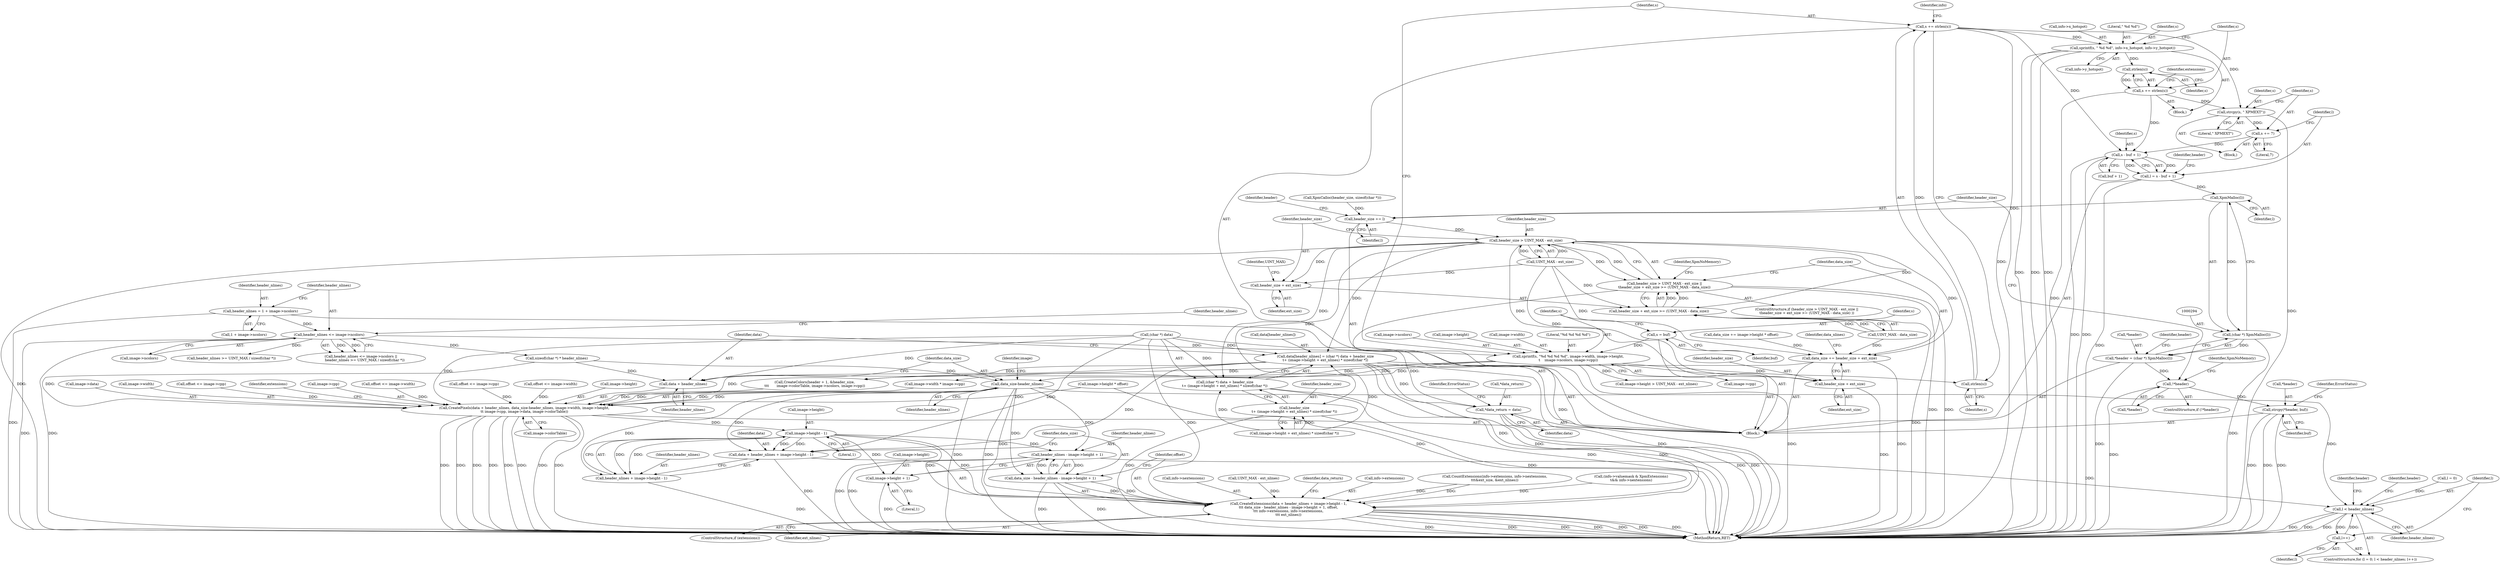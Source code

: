 digraph "0_libXpm_d1167418f0fd02a27f617ec5afd6db053afbe185@API" {
"1000272" [label="(Call,strlen(s))"];
"1000261" [label="(Call,sprintf(s, \" %d %d\", info->x_hotspot, info->y_hotspot))"];
"1000248" [label="(Call,s += strlen(s))"];
"1000250" [label="(Call,strlen(s))"];
"1000233" [label="(Call,sprintf(s, \"%d %d %d %d\", image->width, image->height,\n\t    image->ncolors, image->cpp))"];
"1000230" [label="(Call,s = buf)"];
"1000189" [label="(Call,header_nlines <= image->ncolors)"];
"1000180" [label="(Call,header_nlines = 1 + image->ncolors)"];
"1000270" [label="(Call,s += strlen(s))"];
"1000277" [label="(Call,strcpy(s, \" XPMEXT\"))"];
"1000280" [label="(Call,s += 7)"];
"1000285" [label="(Call,s - buf + 1)"];
"1000283" [label="(Call,l = s - buf + 1)"];
"1000295" [label="(Call,XpmMalloc(l))"];
"1000293" [label="(Call,(char *) XpmMalloc(l))"];
"1000290" [label="(Call,*header = (char *) XpmMalloc(l))"];
"1000298" [label="(Call,!*header)"];
"1000306" [label="(Call,strcpy(*header, buf))"];
"1000303" [label="(Call,header_size += l)"];
"1000421" [label="(Call,header_size > UINT_MAX - ext_size)"];
"1000420" [label="(Call,header_size > UINT_MAX - ext_size ||\n\theader_size + ext_size >= (UINT_MAX - data_size))"];
"1000426" [label="(Call,header_size + ext_size >= (UINT_MAX - data_size))"];
"1000427" [label="(Call,header_size + ext_size)"];
"1000435" [label="(Call,data_size += header_size + ext_size)"];
"1000530" [label="(Call,data_size-header_nlines)"];
"1000526" [label="(Call,CreatePixels(data + header_nlines, data_size-header_nlines, image->width, image->height,\n\t\t image->cpp, image->data, image->colorTable))"];
"1000555" [label="(Call,image->height - 1)"];
"1000550" [label="(Call,CreateExtensions(data + header_nlines + image->height - 1,\n\t\t\t data_size - header_nlines - image->height + 1, offset,\n\t\t\t info->extensions, info->nextensions,\n\t\t\t ext_nlines))"];
"1000551" [label="(Call,data + header_nlines + image->height - 1)"];
"1000553" [label="(Call,header_nlines + image->height - 1)"];
"1000562" [label="(Call,header_nlines - image->height + 1)"];
"1000560" [label="(Call,data_size - header_nlines - image->height + 1)"];
"1000592" [label="(Call,l < header_nlines)"];
"1000595" [label="(Call,l++)"];
"1000564" [label="(Call,image->height + 1)"];
"1000437" [label="(Call,header_size + ext_size)"];
"1000508" [label="(Call,data[header_nlines] = (char *) data + header_size\n\t+ (image->height + ext_nlines) * sizeof(char *))"];
"1000527" [label="(Call,data + header_nlines)"];
"1000577" [label="(Call,*data_return = data)"];
"1000512" [label="(Call,(char *) data + header_size\n\t+ (image->height + ext_nlines) * sizeof(char *))"];
"1000516" [label="(Call,header_size\n\t+ (image->height + ext_nlines) * sizeof(char *))"];
"1000422" [label="(Identifier,header_size)"];
"1000351" [label="(Call,offset <= image->cpp)"];
"1000419" [label="(ControlStructure,if (header_size > UINT_MAX - ext_size ||\n\theader_size + ext_size >= (UINT_MAX - data_size) ))"];
"1000307" [label="(Call,*header)"];
"1000588" [label="(ControlStructure,for (l = 0; l < header_nlines; l++))"];
"1000577" [label="(Call,*data_return = data)"];
"1000287" [label="(Call,buf + 1)"];
"1000295" [label="(Call,XpmMalloc(l))"];
"1000277" [label="(Call,strcpy(s, \" XPMEXT\"))"];
"1000606" [label="(Identifier,header)"];
"1000550" [label="(Call,CreateExtensions(data + header_nlines + image->height - 1,\n\t\t\t data_size - header_nlines - image->height + 1, offset,\n\t\t\t info->extensions, info->nextensions,\n\t\t\t ext_nlines))"];
"1000518" [label="(Call,(image->height + ext_nlines) * sizeof(char *))"];
"1000233" [label="(Call,sprintf(s, \"%d %d %d %d\", image->width, image->height,\n\t    image->ncolors, image->cpp))"];
"1000254" [label="(Identifier,info)"];
"1000302" [label="(Identifier,XpmNoMemory)"];
"1000564" [label="(Call,image->height + 1)"];
"1000532" [label="(Identifier,header_nlines)"];
"1000300" [label="(Identifier,header)"];
"1000194" [label="(Call,header_nlines >= UINT_MAX / sizeof(char *))"];
"1000551" [label="(Call,data + header_nlines + image->height - 1)"];
"1000296" [label="(Identifier,l)"];
"1000431" [label="(Identifier,UINT_MAX)"];
"1000242" [label="(Call,image->ncolors)"];
"1000272" [label="(Call,strlen(s))"];
"1000262" [label="(Identifier,s)"];
"1000528" [label="(Identifier,data)"];
"1000531" [label="(Identifier,data_size)"];
"1000336" [label="(Call,image->width * image->cpp)"];
"1000260" [label="(Block,)"];
"1000297" [label="(ControlStructure,if (!*header))"];
"1000561" [label="(Identifier,data_size)"];
"1000188" [label="(Call,header_nlines <= image->ncolors ||\n       header_nlines >= UINT_MAX / sizeof(char *))"];
"1000221" [label="(Call,XpmCalloc(header_size, sizeof(char *)))"];
"1000267" [label="(Call,info->y_hotspot)"];
"1000517" [label="(Identifier,header_size)"];
"1000545" [label="(Call,image->colorTable)"];
"1000434" [label="(Identifier,XpmNoMemory)"];
"1000346" [label="(Call,offset <= image->width)"];
"1000568" [label="(Literal,1)"];
"1000527" [label="(Call,data + header_nlines)"];
"1000556" [label="(Call,image->height)"];
"1000427" [label="(Call,header_size + ext_size)"];
"1000117" [label="(Block,)"];
"1000251" [label="(Identifier,s)"];
"1000281" [label="(Identifier,s)"];
"1000181" [label="(Identifier,header_nlines)"];
"1000573" [label="(Call,info->nextensions)"];
"1000508" [label="(Call,data[header_nlines] = (char *) data + header_size\n\t+ (image->height + ext_nlines) * sizeof(char *))"];
"1000248" [label="(Call,s += strlen(s))"];
"1000204" [label="(Call,sizeof(char *) * header_nlines)"];
"1000234" [label="(Identifier,s)"];
"1000372" [label="(Call,image->height > UINT_MAX - ext_nlines)"];
"1000261" [label="(Call,sprintf(s, \" %d %d\", info->x_hotspot, info->y_hotspot))"];
"1000596" [label="(Identifier,l)"];
"1000592" [label="(Call,l < header_nlines)"];
"1000589" [label="(Call,l = 0)"];
"1000273" [label="(Identifier,s)"];
"1000435" [label="(Call,data_size += header_size + ext_size)"];
"1000516" [label="(Call,header_size\n\t+ (image->height + ext_nlines) * sizeof(char *))"];
"1000536" [label="(Call,image->height)"];
"1000414" [label="(Call,image->height * offset)"];
"1000306" [label="(Call,strcpy(*header, buf))"];
"1000555" [label="(Call,image->height - 1)"];
"1000609" [label="(MethodReturn,RET)"];
"1000513" [label="(Call,(char *) data)"];
"1000552" [label="(Identifier,data)"];
"1000563" [label="(Identifier,header_nlines)"];
"1000311" [label="(Identifier,ErrorStatus)"];
"1000304" [label="(Identifier,header_size)"];
"1000548" [label="(ControlStructure,if (extensions))"];
"1000292" [label="(Identifier,header)"];
"1000529" [label="(Identifier,header_nlines)"];
"1000578" [label="(Call,*data_return)"];
"1000270" [label="(Call,s += strlen(s))"];
"1000275" [label="(Identifier,extensions)"];
"1000284" [label="(Identifier,l)"];
"1000526" [label="(Call,CreatePixels(data + header_nlines, data_size-header_nlines, image->width, image->height,\n\t\t image->cpp, image->data, image->colorTable))"];
"1000286" [label="(Identifier,s)"];
"1000437" [label="(Call,header_size + ext_size)"];
"1000299" [label="(Call,*header)"];
"1000376" [label="(Call,UINT_MAX - ext_nlines)"];
"1000428" [label="(Identifier,header_size)"];
"1000236" [label="(Call,image->width)"];
"1000280" [label="(Call,s += 7)"];
"1000235" [label="(Literal,\"%d %d %d %d\")"];
"1000290" [label="(Call,*header = (char *) XpmMalloc(l))"];
"1000559" [label="(Literal,1)"];
"1000423" [label="(Call,UINT_MAX - ext_size)"];
"1000309" [label="(Identifier,buf)"];
"1000594" [label="(Identifier,header_nlines)"];
"1000436" [label="(Identifier,data_size)"];
"1000554" [label="(Identifier,header_nlines)"];
"1000283" [label="(Call,l = s - buf + 1)"];
"1000580" [label="(Identifier,data)"];
"1000421" [label="(Call,header_size > UINT_MAX - ext_size)"];
"1000305" [label="(Identifier,l)"];
"1000430" [label="(Call,UINT_MAX - data_size)"];
"1000303" [label="(Call,header_size += l)"];
"1000509" [label="(Call,data[header_nlines])"];
"1000542" [label="(Call,image->data)"];
"1000412" [label="(Call,data_size += image->height * offset)"];
"1000195" [label="(Identifier,header_nlines)"];
"1000231" [label="(Identifier,s)"];
"1000438" [label="(Identifier,header_size)"];
"1000512" [label="(Call,(char *) data + header_size\n\t+ (image->height + ext_nlines) * sizeof(char *))"];
"1000182" [label="(Call,1 + image->ncolors)"];
"1000595" [label="(Call,l++)"];
"1000553" [label="(Call,header_nlines + image->height - 1)"];
"1000245" [label="(Call,image->cpp)"];
"1000533" [label="(Call,image->width)"];
"1000579" [label="(Identifier,data_return)"];
"1000249" [label="(Identifier,s)"];
"1000429" [label="(Identifier,ext_size)"];
"1000363" [label="(Call,offset <= image->cpp)"];
"1000562" [label="(Call,header_nlines - image->height + 1)"];
"1000278" [label="(Identifier,s)"];
"1000549" [label="(Identifier,extensions)"];
"1000279" [label="(Literal,\" XPMEXT\")"];
"1000298" [label="(Call,!*header)"];
"1000271" [label="(Identifier,s)"];
"1000593" [label="(Identifier,l)"];
"1000439" [label="(Identifier,ext_size)"];
"1000530" [label="(Call,data_size-header_nlines)"];
"1000285" [label="(Call,s - buf + 1)"];
"1000312" [label="(Call,CreateColors(header + 1, &header_size,\n\t\t\t       image->colorTable, image->ncolors, image->cpp))"];
"1000539" [label="(Call,image->cpp)"];
"1000570" [label="(Call,info->extensions)"];
"1000250" [label="(Call,strlen(s))"];
"1000308" [label="(Identifier,header)"];
"1000167" [label="(Call,CountExtensions(info->extensions, info->nextensions,\n\t\t\t&ext_size, &ext_nlines))"];
"1000291" [label="(Call,*header)"];
"1000599" [label="(Identifier,header)"];
"1000180" [label="(Call,header_nlines = 1 + image->ncolors)"];
"1000189" [label="(Call,header_nlines <= image->ncolors)"];
"1000276" [label="(Block,)"];
"1000232" [label="(Identifier,buf)"];
"1000576" [label="(Identifier,ext_nlines)"];
"1000282" [label="(Literal,7)"];
"1000441" [label="(Identifier,data_nlines)"];
"1000358" [label="(Call,offset <= image->width)"];
"1000264" [label="(Call,info->x_hotspot)"];
"1000190" [label="(Identifier,header_nlines)"];
"1000191" [label="(Call,image->ncolors)"];
"1000534" [label="(Identifier,image)"];
"1000560" [label="(Call,data_size - header_nlines - image->height + 1)"];
"1000565" [label="(Call,image->height)"];
"1000293" [label="(Call,(char *) XpmMalloc(l))"];
"1000155" [label="(Call,(info->valuemask & XpmExtensions)\n\t&& info->nextensions)"];
"1000263" [label="(Literal,\" %d %d\")"];
"1000426" [label="(Call,header_size + ext_size >= (UINT_MAX - data_size))"];
"1000230" [label="(Call,s = buf)"];
"1000420" [label="(Call,header_size > UINT_MAX - ext_size ||\n\theader_size + ext_size >= (UINT_MAX - data_size))"];
"1000239" [label="(Call,image->height)"];
"1000582" [label="(Identifier,ErrorStatus)"];
"1000569" [label="(Identifier,offset)"];
"1000272" -> "1000270"  [label="AST: "];
"1000272" -> "1000273"  [label="CFG: "];
"1000273" -> "1000272"  [label="AST: "];
"1000270" -> "1000272"  [label="CFG: "];
"1000272" -> "1000270"  [label="DDG: "];
"1000261" -> "1000272"  [label="DDG: "];
"1000261" -> "1000260"  [label="AST: "];
"1000261" -> "1000267"  [label="CFG: "];
"1000262" -> "1000261"  [label="AST: "];
"1000263" -> "1000261"  [label="AST: "];
"1000264" -> "1000261"  [label="AST: "];
"1000267" -> "1000261"  [label="AST: "];
"1000271" -> "1000261"  [label="CFG: "];
"1000261" -> "1000609"  [label="DDG: "];
"1000261" -> "1000609"  [label="DDG: "];
"1000261" -> "1000609"  [label="DDG: "];
"1000248" -> "1000261"  [label="DDG: "];
"1000248" -> "1000117"  [label="AST: "];
"1000248" -> "1000250"  [label="CFG: "];
"1000249" -> "1000248"  [label="AST: "];
"1000250" -> "1000248"  [label="AST: "];
"1000254" -> "1000248"  [label="CFG: "];
"1000248" -> "1000609"  [label="DDG: "];
"1000250" -> "1000248"  [label="DDG: "];
"1000248" -> "1000277"  [label="DDG: "];
"1000248" -> "1000285"  [label="DDG: "];
"1000250" -> "1000251"  [label="CFG: "];
"1000251" -> "1000250"  [label="AST: "];
"1000233" -> "1000250"  [label="DDG: "];
"1000233" -> "1000117"  [label="AST: "];
"1000233" -> "1000245"  [label="CFG: "];
"1000234" -> "1000233"  [label="AST: "];
"1000235" -> "1000233"  [label="AST: "];
"1000236" -> "1000233"  [label="AST: "];
"1000239" -> "1000233"  [label="AST: "];
"1000242" -> "1000233"  [label="AST: "];
"1000245" -> "1000233"  [label="AST: "];
"1000249" -> "1000233"  [label="CFG: "];
"1000233" -> "1000609"  [label="DDG: "];
"1000230" -> "1000233"  [label="DDG: "];
"1000189" -> "1000233"  [label="DDG: "];
"1000233" -> "1000312"  [label="DDG: "];
"1000233" -> "1000312"  [label="DDG: "];
"1000233" -> "1000336"  [label="DDG: "];
"1000233" -> "1000372"  [label="DDG: "];
"1000230" -> "1000117"  [label="AST: "];
"1000230" -> "1000232"  [label="CFG: "];
"1000231" -> "1000230"  [label="AST: "];
"1000232" -> "1000230"  [label="AST: "];
"1000234" -> "1000230"  [label="CFG: "];
"1000189" -> "1000188"  [label="AST: "];
"1000189" -> "1000191"  [label="CFG: "];
"1000190" -> "1000189"  [label="AST: "];
"1000191" -> "1000189"  [label="AST: "];
"1000195" -> "1000189"  [label="CFG: "];
"1000188" -> "1000189"  [label="CFG: "];
"1000189" -> "1000609"  [label="DDG: "];
"1000189" -> "1000609"  [label="DDG: "];
"1000189" -> "1000188"  [label="DDG: "];
"1000189" -> "1000188"  [label="DDG: "];
"1000180" -> "1000189"  [label="DDG: "];
"1000189" -> "1000194"  [label="DDG: "];
"1000189" -> "1000204"  [label="DDG: "];
"1000180" -> "1000117"  [label="AST: "];
"1000180" -> "1000182"  [label="CFG: "];
"1000181" -> "1000180"  [label="AST: "];
"1000182" -> "1000180"  [label="AST: "];
"1000190" -> "1000180"  [label="CFG: "];
"1000180" -> "1000609"  [label="DDG: "];
"1000270" -> "1000260"  [label="AST: "];
"1000271" -> "1000270"  [label="AST: "];
"1000275" -> "1000270"  [label="CFG: "];
"1000270" -> "1000609"  [label="DDG: "];
"1000270" -> "1000277"  [label="DDG: "];
"1000270" -> "1000285"  [label="DDG: "];
"1000277" -> "1000276"  [label="AST: "];
"1000277" -> "1000279"  [label="CFG: "];
"1000278" -> "1000277"  [label="AST: "];
"1000279" -> "1000277"  [label="AST: "];
"1000281" -> "1000277"  [label="CFG: "];
"1000277" -> "1000609"  [label="DDG: "];
"1000277" -> "1000280"  [label="DDG: "];
"1000280" -> "1000276"  [label="AST: "];
"1000280" -> "1000282"  [label="CFG: "];
"1000281" -> "1000280"  [label="AST: "];
"1000282" -> "1000280"  [label="AST: "];
"1000284" -> "1000280"  [label="CFG: "];
"1000280" -> "1000285"  [label="DDG: "];
"1000285" -> "1000283"  [label="AST: "];
"1000285" -> "1000287"  [label="CFG: "];
"1000286" -> "1000285"  [label="AST: "];
"1000287" -> "1000285"  [label="AST: "];
"1000283" -> "1000285"  [label="CFG: "];
"1000285" -> "1000609"  [label="DDG: "];
"1000285" -> "1000609"  [label="DDG: "];
"1000285" -> "1000283"  [label="DDG: "];
"1000285" -> "1000283"  [label="DDG: "];
"1000283" -> "1000117"  [label="AST: "];
"1000284" -> "1000283"  [label="AST: "];
"1000292" -> "1000283"  [label="CFG: "];
"1000283" -> "1000609"  [label="DDG: "];
"1000283" -> "1000295"  [label="DDG: "];
"1000295" -> "1000293"  [label="AST: "];
"1000295" -> "1000296"  [label="CFG: "];
"1000296" -> "1000295"  [label="AST: "];
"1000293" -> "1000295"  [label="CFG: "];
"1000295" -> "1000293"  [label="DDG: "];
"1000295" -> "1000303"  [label="DDG: "];
"1000293" -> "1000290"  [label="AST: "];
"1000294" -> "1000293"  [label="AST: "];
"1000290" -> "1000293"  [label="CFG: "];
"1000293" -> "1000609"  [label="DDG: "];
"1000293" -> "1000290"  [label="DDG: "];
"1000290" -> "1000117"  [label="AST: "];
"1000291" -> "1000290"  [label="AST: "];
"1000300" -> "1000290"  [label="CFG: "];
"1000290" -> "1000609"  [label="DDG: "];
"1000290" -> "1000298"  [label="DDG: "];
"1000298" -> "1000297"  [label="AST: "];
"1000298" -> "1000299"  [label="CFG: "];
"1000299" -> "1000298"  [label="AST: "];
"1000302" -> "1000298"  [label="CFG: "];
"1000304" -> "1000298"  [label="CFG: "];
"1000298" -> "1000609"  [label="DDG: "];
"1000298" -> "1000306"  [label="DDG: "];
"1000306" -> "1000117"  [label="AST: "];
"1000306" -> "1000309"  [label="CFG: "];
"1000307" -> "1000306"  [label="AST: "];
"1000309" -> "1000306"  [label="AST: "];
"1000311" -> "1000306"  [label="CFG: "];
"1000306" -> "1000609"  [label="DDG: "];
"1000306" -> "1000609"  [label="DDG: "];
"1000306" -> "1000609"  [label="DDG: "];
"1000303" -> "1000117"  [label="AST: "];
"1000303" -> "1000305"  [label="CFG: "];
"1000304" -> "1000303"  [label="AST: "];
"1000305" -> "1000303"  [label="AST: "];
"1000308" -> "1000303"  [label="CFG: "];
"1000221" -> "1000303"  [label="DDG: "];
"1000303" -> "1000421"  [label="DDG: "];
"1000421" -> "1000420"  [label="AST: "];
"1000421" -> "1000423"  [label="CFG: "];
"1000422" -> "1000421"  [label="AST: "];
"1000423" -> "1000421"  [label="AST: "];
"1000428" -> "1000421"  [label="CFG: "];
"1000420" -> "1000421"  [label="CFG: "];
"1000421" -> "1000609"  [label="DDG: "];
"1000421" -> "1000420"  [label="DDG: "];
"1000421" -> "1000420"  [label="DDG: "];
"1000423" -> "1000421"  [label="DDG: "];
"1000423" -> "1000421"  [label="DDG: "];
"1000421" -> "1000426"  [label="DDG: "];
"1000421" -> "1000427"  [label="DDG: "];
"1000421" -> "1000435"  [label="DDG: "];
"1000421" -> "1000437"  [label="DDG: "];
"1000421" -> "1000508"  [label="DDG: "];
"1000421" -> "1000512"  [label="DDG: "];
"1000421" -> "1000516"  [label="DDG: "];
"1000420" -> "1000419"  [label="AST: "];
"1000420" -> "1000426"  [label="CFG: "];
"1000426" -> "1000420"  [label="AST: "];
"1000434" -> "1000420"  [label="CFG: "];
"1000436" -> "1000420"  [label="CFG: "];
"1000420" -> "1000609"  [label="DDG: "];
"1000420" -> "1000609"  [label="DDG: "];
"1000420" -> "1000609"  [label="DDG: "];
"1000426" -> "1000420"  [label="DDG: "];
"1000426" -> "1000420"  [label="DDG: "];
"1000426" -> "1000430"  [label="CFG: "];
"1000427" -> "1000426"  [label="AST: "];
"1000430" -> "1000426"  [label="AST: "];
"1000426" -> "1000609"  [label="DDG: "];
"1000423" -> "1000426"  [label="DDG: "];
"1000430" -> "1000426"  [label="DDG: "];
"1000430" -> "1000426"  [label="DDG: "];
"1000427" -> "1000429"  [label="CFG: "];
"1000428" -> "1000427"  [label="AST: "];
"1000429" -> "1000427"  [label="AST: "];
"1000431" -> "1000427"  [label="CFG: "];
"1000423" -> "1000427"  [label="DDG: "];
"1000435" -> "1000117"  [label="AST: "];
"1000435" -> "1000437"  [label="CFG: "];
"1000436" -> "1000435"  [label="AST: "];
"1000437" -> "1000435"  [label="AST: "];
"1000441" -> "1000435"  [label="CFG: "];
"1000435" -> "1000609"  [label="DDG: "];
"1000423" -> "1000435"  [label="DDG: "];
"1000412" -> "1000435"  [label="DDG: "];
"1000430" -> "1000435"  [label="DDG: "];
"1000435" -> "1000530"  [label="DDG: "];
"1000530" -> "1000526"  [label="AST: "];
"1000530" -> "1000532"  [label="CFG: "];
"1000531" -> "1000530"  [label="AST: "];
"1000532" -> "1000530"  [label="AST: "];
"1000534" -> "1000530"  [label="CFG: "];
"1000530" -> "1000609"  [label="DDG: "];
"1000530" -> "1000609"  [label="DDG: "];
"1000530" -> "1000526"  [label="DDG: "];
"1000530" -> "1000526"  [label="DDG: "];
"1000204" -> "1000530"  [label="DDG: "];
"1000530" -> "1000550"  [label="DDG: "];
"1000530" -> "1000551"  [label="DDG: "];
"1000530" -> "1000553"  [label="DDG: "];
"1000530" -> "1000560"  [label="DDG: "];
"1000530" -> "1000562"  [label="DDG: "];
"1000530" -> "1000592"  [label="DDG: "];
"1000526" -> "1000117"  [label="AST: "];
"1000526" -> "1000545"  [label="CFG: "];
"1000527" -> "1000526"  [label="AST: "];
"1000533" -> "1000526"  [label="AST: "];
"1000536" -> "1000526"  [label="AST: "];
"1000539" -> "1000526"  [label="AST: "];
"1000542" -> "1000526"  [label="AST: "];
"1000545" -> "1000526"  [label="AST: "];
"1000549" -> "1000526"  [label="CFG: "];
"1000526" -> "1000609"  [label="DDG: "];
"1000526" -> "1000609"  [label="DDG: "];
"1000526" -> "1000609"  [label="DDG: "];
"1000526" -> "1000609"  [label="DDG: "];
"1000526" -> "1000609"  [label="DDG: "];
"1000526" -> "1000609"  [label="DDG: "];
"1000526" -> "1000609"  [label="DDG: "];
"1000526" -> "1000609"  [label="DDG: "];
"1000508" -> "1000526"  [label="DDG: "];
"1000513" -> "1000526"  [label="DDG: "];
"1000204" -> "1000526"  [label="DDG: "];
"1000346" -> "1000526"  [label="DDG: "];
"1000358" -> "1000526"  [label="DDG: "];
"1000414" -> "1000526"  [label="DDG: "];
"1000363" -> "1000526"  [label="DDG: "];
"1000351" -> "1000526"  [label="DDG: "];
"1000336" -> "1000526"  [label="DDG: "];
"1000312" -> "1000526"  [label="DDG: "];
"1000526" -> "1000555"  [label="DDG: "];
"1000555" -> "1000553"  [label="AST: "];
"1000555" -> "1000559"  [label="CFG: "];
"1000556" -> "1000555"  [label="AST: "];
"1000559" -> "1000555"  [label="AST: "];
"1000553" -> "1000555"  [label="CFG: "];
"1000555" -> "1000550"  [label="DDG: "];
"1000555" -> "1000550"  [label="DDG: "];
"1000555" -> "1000551"  [label="DDG: "];
"1000555" -> "1000551"  [label="DDG: "];
"1000555" -> "1000553"  [label="DDG: "];
"1000555" -> "1000553"  [label="DDG: "];
"1000555" -> "1000562"  [label="DDG: "];
"1000555" -> "1000564"  [label="DDG: "];
"1000550" -> "1000548"  [label="AST: "];
"1000550" -> "1000576"  [label="CFG: "];
"1000551" -> "1000550"  [label="AST: "];
"1000560" -> "1000550"  [label="AST: "];
"1000569" -> "1000550"  [label="AST: "];
"1000570" -> "1000550"  [label="AST: "];
"1000573" -> "1000550"  [label="AST: "];
"1000576" -> "1000550"  [label="AST: "];
"1000579" -> "1000550"  [label="CFG: "];
"1000550" -> "1000609"  [label="DDG: "];
"1000550" -> "1000609"  [label="DDG: "];
"1000550" -> "1000609"  [label="DDG: "];
"1000550" -> "1000609"  [label="DDG: "];
"1000550" -> "1000609"  [label="DDG: "];
"1000550" -> "1000609"  [label="DDG: "];
"1000550" -> "1000609"  [label="DDG: "];
"1000508" -> "1000550"  [label="DDG: "];
"1000513" -> "1000550"  [label="DDG: "];
"1000560" -> "1000550"  [label="DDG: "];
"1000560" -> "1000550"  [label="DDG: "];
"1000414" -> "1000550"  [label="DDG: "];
"1000167" -> "1000550"  [label="DDG: "];
"1000167" -> "1000550"  [label="DDG: "];
"1000155" -> "1000550"  [label="DDG: "];
"1000376" -> "1000550"  [label="DDG: "];
"1000551" -> "1000553"  [label="CFG: "];
"1000552" -> "1000551"  [label="AST: "];
"1000553" -> "1000551"  [label="AST: "];
"1000561" -> "1000551"  [label="CFG: "];
"1000551" -> "1000609"  [label="DDG: "];
"1000508" -> "1000551"  [label="DDG: "];
"1000513" -> "1000551"  [label="DDG: "];
"1000554" -> "1000553"  [label="AST: "];
"1000553" -> "1000609"  [label="DDG: "];
"1000562" -> "1000560"  [label="AST: "];
"1000562" -> "1000564"  [label="CFG: "];
"1000563" -> "1000562"  [label="AST: "];
"1000564" -> "1000562"  [label="AST: "];
"1000560" -> "1000562"  [label="CFG: "];
"1000562" -> "1000609"  [label="DDG: "];
"1000562" -> "1000609"  [label="DDG: "];
"1000562" -> "1000560"  [label="DDG: "];
"1000562" -> "1000560"  [label="DDG: "];
"1000562" -> "1000592"  [label="DDG: "];
"1000561" -> "1000560"  [label="AST: "];
"1000569" -> "1000560"  [label="CFG: "];
"1000560" -> "1000609"  [label="DDG: "];
"1000560" -> "1000609"  [label="DDG: "];
"1000592" -> "1000588"  [label="AST: "];
"1000592" -> "1000594"  [label="CFG: "];
"1000593" -> "1000592"  [label="AST: "];
"1000594" -> "1000592"  [label="AST: "];
"1000599" -> "1000592"  [label="CFG: "];
"1000606" -> "1000592"  [label="CFG: "];
"1000592" -> "1000609"  [label="DDG: "];
"1000592" -> "1000609"  [label="DDG: "];
"1000592" -> "1000609"  [label="DDG: "];
"1000589" -> "1000592"  [label="DDG: "];
"1000595" -> "1000592"  [label="DDG: "];
"1000592" -> "1000595"  [label="DDG: "];
"1000595" -> "1000588"  [label="AST: "];
"1000595" -> "1000596"  [label="CFG: "];
"1000596" -> "1000595"  [label="AST: "];
"1000593" -> "1000595"  [label="CFG: "];
"1000564" -> "1000568"  [label="CFG: "];
"1000565" -> "1000564"  [label="AST: "];
"1000568" -> "1000564"  [label="AST: "];
"1000564" -> "1000609"  [label="DDG: "];
"1000437" -> "1000439"  [label="CFG: "];
"1000438" -> "1000437"  [label="AST: "];
"1000439" -> "1000437"  [label="AST: "];
"1000437" -> "1000609"  [label="DDG: "];
"1000423" -> "1000437"  [label="DDG: "];
"1000508" -> "1000117"  [label="AST: "];
"1000508" -> "1000512"  [label="CFG: "];
"1000509" -> "1000508"  [label="AST: "];
"1000512" -> "1000508"  [label="AST: "];
"1000528" -> "1000508"  [label="CFG: "];
"1000508" -> "1000609"  [label="DDG: "];
"1000508" -> "1000609"  [label="DDG: "];
"1000513" -> "1000508"  [label="DDG: "];
"1000518" -> "1000508"  [label="DDG: "];
"1000508" -> "1000527"  [label="DDG: "];
"1000508" -> "1000577"  [label="DDG: "];
"1000527" -> "1000529"  [label="CFG: "];
"1000528" -> "1000527"  [label="AST: "];
"1000529" -> "1000527"  [label="AST: "];
"1000531" -> "1000527"  [label="CFG: "];
"1000513" -> "1000527"  [label="DDG: "];
"1000204" -> "1000527"  [label="DDG: "];
"1000577" -> "1000117"  [label="AST: "];
"1000577" -> "1000580"  [label="CFG: "];
"1000578" -> "1000577"  [label="AST: "];
"1000580" -> "1000577"  [label="AST: "];
"1000582" -> "1000577"  [label="CFG: "];
"1000577" -> "1000609"  [label="DDG: "];
"1000577" -> "1000609"  [label="DDG: "];
"1000513" -> "1000577"  [label="DDG: "];
"1000512" -> "1000516"  [label="CFG: "];
"1000513" -> "1000512"  [label="AST: "];
"1000516" -> "1000512"  [label="AST: "];
"1000512" -> "1000609"  [label="DDG: "];
"1000512" -> "1000609"  [label="DDG: "];
"1000513" -> "1000512"  [label="DDG: "];
"1000518" -> "1000512"  [label="DDG: "];
"1000516" -> "1000518"  [label="CFG: "];
"1000517" -> "1000516"  [label="AST: "];
"1000518" -> "1000516"  [label="AST: "];
"1000516" -> "1000609"  [label="DDG: "];
"1000516" -> "1000609"  [label="DDG: "];
"1000518" -> "1000516"  [label="DDG: "];
}
